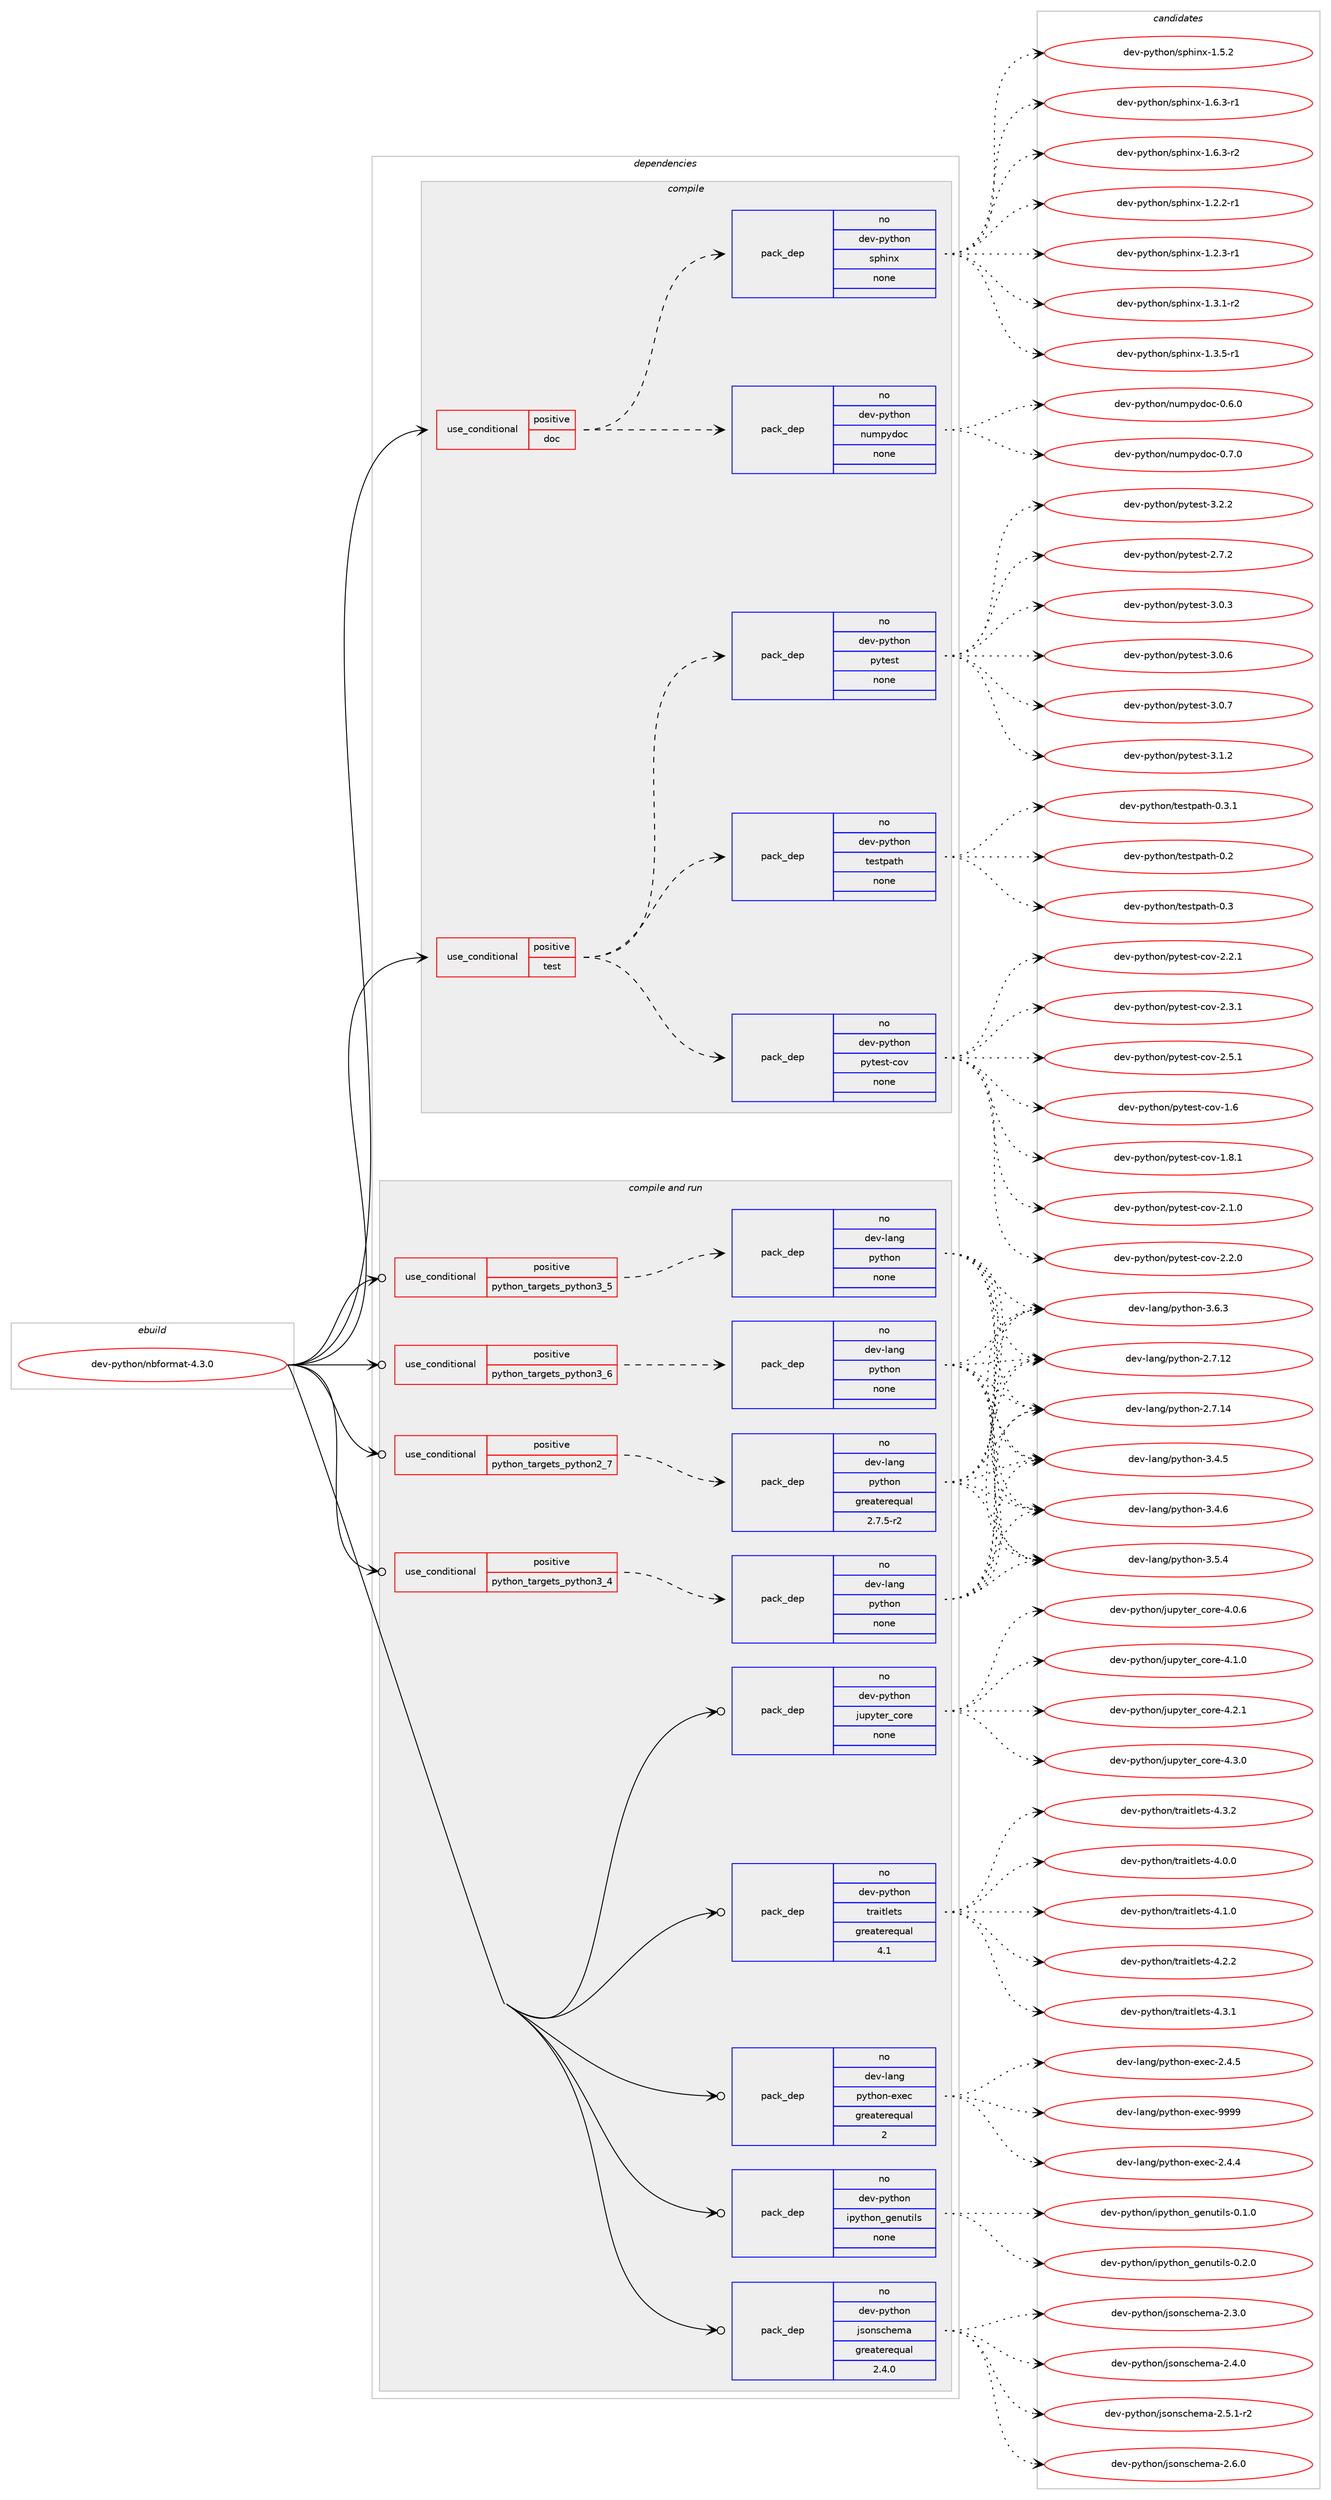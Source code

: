 digraph prolog {

# *************
# Graph options
# *************

newrank=true;
concentrate=true;
compound=true;
graph [rankdir=LR,fontname=Helvetica,fontsize=10,ranksep=1.5];#, ranksep=2.5, nodesep=0.2];
edge  [arrowhead=vee];
node  [fontname=Helvetica,fontsize=10];

# **********
# The ebuild
# **********

subgraph cluster_leftcol {
color=gray;
rank=same;
label=<<i>ebuild</i>>;
id [label="dev-python/nbformat-4.3.0", color=red, width=4, href="../dev-python/nbformat-4.3.0.svg"];
}

# ****************
# The dependencies
# ****************

subgraph cluster_midcol {
color=gray;
label=<<i>dependencies</i>>;
subgraph cluster_compile {
fillcolor="#eeeeee";
style=filled;
label=<<i>compile</i>>;
subgraph cond35901 {
dependency167524 [label=<<TABLE BORDER="0" CELLBORDER="1" CELLSPACING="0" CELLPADDING="4"><TR><TD ROWSPAN="3" CELLPADDING="10">use_conditional</TD></TR><TR><TD>positive</TD></TR><TR><TD>doc</TD></TR></TABLE>>, shape=none, color=red];
subgraph pack127768 {
dependency167525 [label=<<TABLE BORDER="0" CELLBORDER="1" CELLSPACING="0" CELLPADDING="4" WIDTH="220"><TR><TD ROWSPAN="6" CELLPADDING="30">pack_dep</TD></TR><TR><TD WIDTH="110">no</TD></TR><TR><TD>dev-python</TD></TR><TR><TD>sphinx</TD></TR><TR><TD>none</TD></TR><TR><TD></TD></TR></TABLE>>, shape=none, color=blue];
}
dependency167524:e -> dependency167525:w [weight=20,style="dashed",arrowhead="vee"];
subgraph pack127769 {
dependency167526 [label=<<TABLE BORDER="0" CELLBORDER="1" CELLSPACING="0" CELLPADDING="4" WIDTH="220"><TR><TD ROWSPAN="6" CELLPADDING="30">pack_dep</TD></TR><TR><TD WIDTH="110">no</TD></TR><TR><TD>dev-python</TD></TR><TR><TD>numpydoc</TD></TR><TR><TD>none</TD></TR><TR><TD></TD></TR></TABLE>>, shape=none, color=blue];
}
dependency167524:e -> dependency167526:w [weight=20,style="dashed",arrowhead="vee"];
}
id:e -> dependency167524:w [weight=20,style="solid",arrowhead="vee"];
subgraph cond35902 {
dependency167527 [label=<<TABLE BORDER="0" CELLBORDER="1" CELLSPACING="0" CELLPADDING="4"><TR><TD ROWSPAN="3" CELLPADDING="10">use_conditional</TD></TR><TR><TD>positive</TD></TR><TR><TD>test</TD></TR></TABLE>>, shape=none, color=red];
subgraph pack127770 {
dependency167528 [label=<<TABLE BORDER="0" CELLBORDER="1" CELLSPACING="0" CELLPADDING="4" WIDTH="220"><TR><TD ROWSPAN="6" CELLPADDING="30">pack_dep</TD></TR><TR><TD WIDTH="110">no</TD></TR><TR><TD>dev-python</TD></TR><TR><TD>testpath</TD></TR><TR><TD>none</TD></TR><TR><TD></TD></TR></TABLE>>, shape=none, color=blue];
}
dependency167527:e -> dependency167528:w [weight=20,style="dashed",arrowhead="vee"];
subgraph pack127771 {
dependency167529 [label=<<TABLE BORDER="0" CELLBORDER="1" CELLSPACING="0" CELLPADDING="4" WIDTH="220"><TR><TD ROWSPAN="6" CELLPADDING="30">pack_dep</TD></TR><TR><TD WIDTH="110">no</TD></TR><TR><TD>dev-python</TD></TR><TR><TD>pytest</TD></TR><TR><TD>none</TD></TR><TR><TD></TD></TR></TABLE>>, shape=none, color=blue];
}
dependency167527:e -> dependency167529:w [weight=20,style="dashed",arrowhead="vee"];
subgraph pack127772 {
dependency167530 [label=<<TABLE BORDER="0" CELLBORDER="1" CELLSPACING="0" CELLPADDING="4" WIDTH="220"><TR><TD ROWSPAN="6" CELLPADDING="30">pack_dep</TD></TR><TR><TD WIDTH="110">no</TD></TR><TR><TD>dev-python</TD></TR><TR><TD>pytest-cov</TD></TR><TR><TD>none</TD></TR><TR><TD></TD></TR></TABLE>>, shape=none, color=blue];
}
dependency167527:e -> dependency167530:w [weight=20,style="dashed",arrowhead="vee"];
}
id:e -> dependency167527:w [weight=20,style="solid",arrowhead="vee"];
}
subgraph cluster_compileandrun {
fillcolor="#eeeeee";
style=filled;
label=<<i>compile and run</i>>;
subgraph cond35903 {
dependency167531 [label=<<TABLE BORDER="0" CELLBORDER="1" CELLSPACING="0" CELLPADDING="4"><TR><TD ROWSPAN="3" CELLPADDING="10">use_conditional</TD></TR><TR><TD>positive</TD></TR><TR><TD>python_targets_python2_7</TD></TR></TABLE>>, shape=none, color=red];
subgraph pack127773 {
dependency167532 [label=<<TABLE BORDER="0" CELLBORDER="1" CELLSPACING="0" CELLPADDING="4" WIDTH="220"><TR><TD ROWSPAN="6" CELLPADDING="30">pack_dep</TD></TR><TR><TD WIDTH="110">no</TD></TR><TR><TD>dev-lang</TD></TR><TR><TD>python</TD></TR><TR><TD>greaterequal</TD></TR><TR><TD>2.7.5-r2</TD></TR></TABLE>>, shape=none, color=blue];
}
dependency167531:e -> dependency167532:w [weight=20,style="dashed",arrowhead="vee"];
}
id:e -> dependency167531:w [weight=20,style="solid",arrowhead="odotvee"];
subgraph cond35904 {
dependency167533 [label=<<TABLE BORDER="0" CELLBORDER="1" CELLSPACING="0" CELLPADDING="4"><TR><TD ROWSPAN="3" CELLPADDING="10">use_conditional</TD></TR><TR><TD>positive</TD></TR><TR><TD>python_targets_python3_4</TD></TR></TABLE>>, shape=none, color=red];
subgraph pack127774 {
dependency167534 [label=<<TABLE BORDER="0" CELLBORDER="1" CELLSPACING="0" CELLPADDING="4" WIDTH="220"><TR><TD ROWSPAN="6" CELLPADDING="30">pack_dep</TD></TR><TR><TD WIDTH="110">no</TD></TR><TR><TD>dev-lang</TD></TR><TR><TD>python</TD></TR><TR><TD>none</TD></TR><TR><TD></TD></TR></TABLE>>, shape=none, color=blue];
}
dependency167533:e -> dependency167534:w [weight=20,style="dashed",arrowhead="vee"];
}
id:e -> dependency167533:w [weight=20,style="solid",arrowhead="odotvee"];
subgraph cond35905 {
dependency167535 [label=<<TABLE BORDER="0" CELLBORDER="1" CELLSPACING="0" CELLPADDING="4"><TR><TD ROWSPAN="3" CELLPADDING="10">use_conditional</TD></TR><TR><TD>positive</TD></TR><TR><TD>python_targets_python3_5</TD></TR></TABLE>>, shape=none, color=red];
subgraph pack127775 {
dependency167536 [label=<<TABLE BORDER="0" CELLBORDER="1" CELLSPACING="0" CELLPADDING="4" WIDTH="220"><TR><TD ROWSPAN="6" CELLPADDING="30">pack_dep</TD></TR><TR><TD WIDTH="110">no</TD></TR><TR><TD>dev-lang</TD></TR><TR><TD>python</TD></TR><TR><TD>none</TD></TR><TR><TD></TD></TR></TABLE>>, shape=none, color=blue];
}
dependency167535:e -> dependency167536:w [weight=20,style="dashed",arrowhead="vee"];
}
id:e -> dependency167535:w [weight=20,style="solid",arrowhead="odotvee"];
subgraph cond35906 {
dependency167537 [label=<<TABLE BORDER="0" CELLBORDER="1" CELLSPACING="0" CELLPADDING="4"><TR><TD ROWSPAN="3" CELLPADDING="10">use_conditional</TD></TR><TR><TD>positive</TD></TR><TR><TD>python_targets_python3_6</TD></TR></TABLE>>, shape=none, color=red];
subgraph pack127776 {
dependency167538 [label=<<TABLE BORDER="0" CELLBORDER="1" CELLSPACING="0" CELLPADDING="4" WIDTH="220"><TR><TD ROWSPAN="6" CELLPADDING="30">pack_dep</TD></TR><TR><TD WIDTH="110">no</TD></TR><TR><TD>dev-lang</TD></TR><TR><TD>python</TD></TR><TR><TD>none</TD></TR><TR><TD></TD></TR></TABLE>>, shape=none, color=blue];
}
dependency167537:e -> dependency167538:w [weight=20,style="dashed",arrowhead="vee"];
}
id:e -> dependency167537:w [weight=20,style="solid",arrowhead="odotvee"];
subgraph pack127777 {
dependency167539 [label=<<TABLE BORDER="0" CELLBORDER="1" CELLSPACING="0" CELLPADDING="4" WIDTH="220"><TR><TD ROWSPAN="6" CELLPADDING="30">pack_dep</TD></TR><TR><TD WIDTH="110">no</TD></TR><TR><TD>dev-lang</TD></TR><TR><TD>python-exec</TD></TR><TR><TD>greaterequal</TD></TR><TR><TD>2</TD></TR></TABLE>>, shape=none, color=blue];
}
id:e -> dependency167539:w [weight=20,style="solid",arrowhead="odotvee"];
subgraph pack127778 {
dependency167540 [label=<<TABLE BORDER="0" CELLBORDER="1" CELLSPACING="0" CELLPADDING="4" WIDTH="220"><TR><TD ROWSPAN="6" CELLPADDING="30">pack_dep</TD></TR><TR><TD WIDTH="110">no</TD></TR><TR><TD>dev-python</TD></TR><TR><TD>ipython_genutils</TD></TR><TR><TD>none</TD></TR><TR><TD></TD></TR></TABLE>>, shape=none, color=blue];
}
id:e -> dependency167540:w [weight=20,style="solid",arrowhead="odotvee"];
subgraph pack127779 {
dependency167541 [label=<<TABLE BORDER="0" CELLBORDER="1" CELLSPACING="0" CELLPADDING="4" WIDTH="220"><TR><TD ROWSPAN="6" CELLPADDING="30">pack_dep</TD></TR><TR><TD WIDTH="110">no</TD></TR><TR><TD>dev-python</TD></TR><TR><TD>jsonschema</TD></TR><TR><TD>greaterequal</TD></TR><TR><TD>2.4.0</TD></TR></TABLE>>, shape=none, color=blue];
}
id:e -> dependency167541:w [weight=20,style="solid",arrowhead="odotvee"];
subgraph pack127780 {
dependency167542 [label=<<TABLE BORDER="0" CELLBORDER="1" CELLSPACING="0" CELLPADDING="4" WIDTH="220"><TR><TD ROWSPAN="6" CELLPADDING="30">pack_dep</TD></TR><TR><TD WIDTH="110">no</TD></TR><TR><TD>dev-python</TD></TR><TR><TD>jupyter_core</TD></TR><TR><TD>none</TD></TR><TR><TD></TD></TR></TABLE>>, shape=none, color=blue];
}
id:e -> dependency167542:w [weight=20,style="solid",arrowhead="odotvee"];
subgraph pack127781 {
dependency167543 [label=<<TABLE BORDER="0" CELLBORDER="1" CELLSPACING="0" CELLPADDING="4" WIDTH="220"><TR><TD ROWSPAN="6" CELLPADDING="30">pack_dep</TD></TR><TR><TD WIDTH="110">no</TD></TR><TR><TD>dev-python</TD></TR><TR><TD>traitlets</TD></TR><TR><TD>greaterequal</TD></TR><TR><TD>4.1</TD></TR></TABLE>>, shape=none, color=blue];
}
id:e -> dependency167543:w [weight=20,style="solid",arrowhead="odotvee"];
}
subgraph cluster_run {
fillcolor="#eeeeee";
style=filled;
label=<<i>run</i>>;
}
}

# **************
# The candidates
# **************

subgraph cluster_choices {
rank=same;
color=gray;
label=<<i>candidates</i>>;

subgraph choice127768 {
color=black;
nodesep=1;
choice10010111845112121116104111110471151121041051101204549465046504511449 [label="dev-python/sphinx-1.2.2-r1", color=red, width=4,href="../dev-python/sphinx-1.2.2-r1.svg"];
choice10010111845112121116104111110471151121041051101204549465046514511449 [label="dev-python/sphinx-1.2.3-r1", color=red, width=4,href="../dev-python/sphinx-1.2.3-r1.svg"];
choice10010111845112121116104111110471151121041051101204549465146494511450 [label="dev-python/sphinx-1.3.1-r2", color=red, width=4,href="../dev-python/sphinx-1.3.1-r2.svg"];
choice10010111845112121116104111110471151121041051101204549465146534511449 [label="dev-python/sphinx-1.3.5-r1", color=red, width=4,href="../dev-python/sphinx-1.3.5-r1.svg"];
choice1001011184511212111610411111047115112104105110120454946534650 [label="dev-python/sphinx-1.5.2", color=red, width=4,href="../dev-python/sphinx-1.5.2.svg"];
choice10010111845112121116104111110471151121041051101204549465446514511449 [label="dev-python/sphinx-1.6.3-r1", color=red, width=4,href="../dev-python/sphinx-1.6.3-r1.svg"];
choice10010111845112121116104111110471151121041051101204549465446514511450 [label="dev-python/sphinx-1.6.3-r2", color=red, width=4,href="../dev-python/sphinx-1.6.3-r2.svg"];
dependency167525:e -> choice10010111845112121116104111110471151121041051101204549465046504511449:w [style=dotted,weight="100"];
dependency167525:e -> choice10010111845112121116104111110471151121041051101204549465046514511449:w [style=dotted,weight="100"];
dependency167525:e -> choice10010111845112121116104111110471151121041051101204549465146494511450:w [style=dotted,weight="100"];
dependency167525:e -> choice10010111845112121116104111110471151121041051101204549465146534511449:w [style=dotted,weight="100"];
dependency167525:e -> choice1001011184511212111610411111047115112104105110120454946534650:w [style=dotted,weight="100"];
dependency167525:e -> choice10010111845112121116104111110471151121041051101204549465446514511449:w [style=dotted,weight="100"];
dependency167525:e -> choice10010111845112121116104111110471151121041051101204549465446514511450:w [style=dotted,weight="100"];
}
subgraph choice127769 {
color=black;
nodesep=1;
choice100101118451121211161041111104711011710911212110011199454846544648 [label="dev-python/numpydoc-0.6.0", color=red, width=4,href="../dev-python/numpydoc-0.6.0.svg"];
choice100101118451121211161041111104711011710911212110011199454846554648 [label="dev-python/numpydoc-0.7.0", color=red, width=4,href="../dev-python/numpydoc-0.7.0.svg"];
dependency167526:e -> choice100101118451121211161041111104711011710911212110011199454846544648:w [style=dotted,weight="100"];
dependency167526:e -> choice100101118451121211161041111104711011710911212110011199454846554648:w [style=dotted,weight="100"];
}
subgraph choice127770 {
color=black;
nodesep=1;
choice10010111845112121116104111110471161011151161129711610445484650 [label="dev-python/testpath-0.2", color=red, width=4,href="../dev-python/testpath-0.2.svg"];
choice10010111845112121116104111110471161011151161129711610445484651 [label="dev-python/testpath-0.3", color=red, width=4,href="../dev-python/testpath-0.3.svg"];
choice100101118451121211161041111104711610111511611297116104454846514649 [label="dev-python/testpath-0.3.1", color=red, width=4,href="../dev-python/testpath-0.3.1.svg"];
dependency167528:e -> choice10010111845112121116104111110471161011151161129711610445484650:w [style=dotted,weight="100"];
dependency167528:e -> choice10010111845112121116104111110471161011151161129711610445484651:w [style=dotted,weight="100"];
dependency167528:e -> choice100101118451121211161041111104711610111511611297116104454846514649:w [style=dotted,weight="100"];
}
subgraph choice127771 {
color=black;
nodesep=1;
choice1001011184511212111610411111047112121116101115116455046554650 [label="dev-python/pytest-2.7.2", color=red, width=4,href="../dev-python/pytest-2.7.2.svg"];
choice1001011184511212111610411111047112121116101115116455146484651 [label="dev-python/pytest-3.0.3", color=red, width=4,href="../dev-python/pytest-3.0.3.svg"];
choice1001011184511212111610411111047112121116101115116455146484654 [label="dev-python/pytest-3.0.6", color=red, width=4,href="../dev-python/pytest-3.0.6.svg"];
choice1001011184511212111610411111047112121116101115116455146484655 [label="dev-python/pytest-3.0.7", color=red, width=4,href="../dev-python/pytest-3.0.7.svg"];
choice1001011184511212111610411111047112121116101115116455146494650 [label="dev-python/pytest-3.1.2", color=red, width=4,href="../dev-python/pytest-3.1.2.svg"];
choice1001011184511212111610411111047112121116101115116455146504650 [label="dev-python/pytest-3.2.2", color=red, width=4,href="../dev-python/pytest-3.2.2.svg"];
dependency167529:e -> choice1001011184511212111610411111047112121116101115116455046554650:w [style=dotted,weight="100"];
dependency167529:e -> choice1001011184511212111610411111047112121116101115116455146484651:w [style=dotted,weight="100"];
dependency167529:e -> choice1001011184511212111610411111047112121116101115116455146484654:w [style=dotted,weight="100"];
dependency167529:e -> choice1001011184511212111610411111047112121116101115116455146484655:w [style=dotted,weight="100"];
dependency167529:e -> choice1001011184511212111610411111047112121116101115116455146494650:w [style=dotted,weight="100"];
dependency167529:e -> choice1001011184511212111610411111047112121116101115116455146504650:w [style=dotted,weight="100"];
}
subgraph choice127772 {
color=black;
nodesep=1;
choice1001011184511212111610411111047112121116101115116459911111845494654 [label="dev-python/pytest-cov-1.6", color=red, width=4,href="../dev-python/pytest-cov-1.6.svg"];
choice10010111845112121116104111110471121211161011151164599111118454946564649 [label="dev-python/pytest-cov-1.8.1", color=red, width=4,href="../dev-python/pytest-cov-1.8.1.svg"];
choice10010111845112121116104111110471121211161011151164599111118455046494648 [label="dev-python/pytest-cov-2.1.0", color=red, width=4,href="../dev-python/pytest-cov-2.1.0.svg"];
choice10010111845112121116104111110471121211161011151164599111118455046504648 [label="dev-python/pytest-cov-2.2.0", color=red, width=4,href="../dev-python/pytest-cov-2.2.0.svg"];
choice10010111845112121116104111110471121211161011151164599111118455046504649 [label="dev-python/pytest-cov-2.2.1", color=red, width=4,href="../dev-python/pytest-cov-2.2.1.svg"];
choice10010111845112121116104111110471121211161011151164599111118455046514649 [label="dev-python/pytest-cov-2.3.1", color=red, width=4,href="../dev-python/pytest-cov-2.3.1.svg"];
choice10010111845112121116104111110471121211161011151164599111118455046534649 [label="dev-python/pytest-cov-2.5.1", color=red, width=4,href="../dev-python/pytest-cov-2.5.1.svg"];
dependency167530:e -> choice1001011184511212111610411111047112121116101115116459911111845494654:w [style=dotted,weight="100"];
dependency167530:e -> choice10010111845112121116104111110471121211161011151164599111118454946564649:w [style=dotted,weight="100"];
dependency167530:e -> choice10010111845112121116104111110471121211161011151164599111118455046494648:w [style=dotted,weight="100"];
dependency167530:e -> choice10010111845112121116104111110471121211161011151164599111118455046504648:w [style=dotted,weight="100"];
dependency167530:e -> choice10010111845112121116104111110471121211161011151164599111118455046504649:w [style=dotted,weight="100"];
dependency167530:e -> choice10010111845112121116104111110471121211161011151164599111118455046514649:w [style=dotted,weight="100"];
dependency167530:e -> choice10010111845112121116104111110471121211161011151164599111118455046534649:w [style=dotted,weight="100"];
}
subgraph choice127773 {
color=black;
nodesep=1;
choice10010111845108971101034711212111610411111045504655464950 [label="dev-lang/python-2.7.12", color=red, width=4,href="../dev-lang/python-2.7.12.svg"];
choice10010111845108971101034711212111610411111045504655464952 [label="dev-lang/python-2.7.14", color=red, width=4,href="../dev-lang/python-2.7.14.svg"];
choice100101118451089711010347112121116104111110455146524653 [label="dev-lang/python-3.4.5", color=red, width=4,href="../dev-lang/python-3.4.5.svg"];
choice100101118451089711010347112121116104111110455146524654 [label="dev-lang/python-3.4.6", color=red, width=4,href="../dev-lang/python-3.4.6.svg"];
choice100101118451089711010347112121116104111110455146534652 [label="dev-lang/python-3.5.4", color=red, width=4,href="../dev-lang/python-3.5.4.svg"];
choice100101118451089711010347112121116104111110455146544651 [label="dev-lang/python-3.6.3", color=red, width=4,href="../dev-lang/python-3.6.3.svg"];
dependency167532:e -> choice10010111845108971101034711212111610411111045504655464950:w [style=dotted,weight="100"];
dependency167532:e -> choice10010111845108971101034711212111610411111045504655464952:w [style=dotted,weight="100"];
dependency167532:e -> choice100101118451089711010347112121116104111110455146524653:w [style=dotted,weight="100"];
dependency167532:e -> choice100101118451089711010347112121116104111110455146524654:w [style=dotted,weight="100"];
dependency167532:e -> choice100101118451089711010347112121116104111110455146534652:w [style=dotted,weight="100"];
dependency167532:e -> choice100101118451089711010347112121116104111110455146544651:w [style=dotted,weight="100"];
}
subgraph choice127774 {
color=black;
nodesep=1;
choice10010111845108971101034711212111610411111045504655464950 [label="dev-lang/python-2.7.12", color=red, width=4,href="../dev-lang/python-2.7.12.svg"];
choice10010111845108971101034711212111610411111045504655464952 [label="dev-lang/python-2.7.14", color=red, width=4,href="../dev-lang/python-2.7.14.svg"];
choice100101118451089711010347112121116104111110455146524653 [label="dev-lang/python-3.4.5", color=red, width=4,href="../dev-lang/python-3.4.5.svg"];
choice100101118451089711010347112121116104111110455146524654 [label="dev-lang/python-3.4.6", color=red, width=4,href="../dev-lang/python-3.4.6.svg"];
choice100101118451089711010347112121116104111110455146534652 [label="dev-lang/python-3.5.4", color=red, width=4,href="../dev-lang/python-3.5.4.svg"];
choice100101118451089711010347112121116104111110455146544651 [label="dev-lang/python-3.6.3", color=red, width=4,href="../dev-lang/python-3.6.3.svg"];
dependency167534:e -> choice10010111845108971101034711212111610411111045504655464950:w [style=dotted,weight="100"];
dependency167534:e -> choice10010111845108971101034711212111610411111045504655464952:w [style=dotted,weight="100"];
dependency167534:e -> choice100101118451089711010347112121116104111110455146524653:w [style=dotted,weight="100"];
dependency167534:e -> choice100101118451089711010347112121116104111110455146524654:w [style=dotted,weight="100"];
dependency167534:e -> choice100101118451089711010347112121116104111110455146534652:w [style=dotted,weight="100"];
dependency167534:e -> choice100101118451089711010347112121116104111110455146544651:w [style=dotted,weight="100"];
}
subgraph choice127775 {
color=black;
nodesep=1;
choice10010111845108971101034711212111610411111045504655464950 [label="dev-lang/python-2.7.12", color=red, width=4,href="../dev-lang/python-2.7.12.svg"];
choice10010111845108971101034711212111610411111045504655464952 [label="dev-lang/python-2.7.14", color=red, width=4,href="../dev-lang/python-2.7.14.svg"];
choice100101118451089711010347112121116104111110455146524653 [label="dev-lang/python-3.4.5", color=red, width=4,href="../dev-lang/python-3.4.5.svg"];
choice100101118451089711010347112121116104111110455146524654 [label="dev-lang/python-3.4.6", color=red, width=4,href="../dev-lang/python-3.4.6.svg"];
choice100101118451089711010347112121116104111110455146534652 [label="dev-lang/python-3.5.4", color=red, width=4,href="../dev-lang/python-3.5.4.svg"];
choice100101118451089711010347112121116104111110455146544651 [label="dev-lang/python-3.6.3", color=red, width=4,href="../dev-lang/python-3.6.3.svg"];
dependency167536:e -> choice10010111845108971101034711212111610411111045504655464950:w [style=dotted,weight="100"];
dependency167536:e -> choice10010111845108971101034711212111610411111045504655464952:w [style=dotted,weight="100"];
dependency167536:e -> choice100101118451089711010347112121116104111110455146524653:w [style=dotted,weight="100"];
dependency167536:e -> choice100101118451089711010347112121116104111110455146524654:w [style=dotted,weight="100"];
dependency167536:e -> choice100101118451089711010347112121116104111110455146534652:w [style=dotted,weight="100"];
dependency167536:e -> choice100101118451089711010347112121116104111110455146544651:w [style=dotted,weight="100"];
}
subgraph choice127776 {
color=black;
nodesep=1;
choice10010111845108971101034711212111610411111045504655464950 [label="dev-lang/python-2.7.12", color=red, width=4,href="../dev-lang/python-2.7.12.svg"];
choice10010111845108971101034711212111610411111045504655464952 [label="dev-lang/python-2.7.14", color=red, width=4,href="../dev-lang/python-2.7.14.svg"];
choice100101118451089711010347112121116104111110455146524653 [label="dev-lang/python-3.4.5", color=red, width=4,href="../dev-lang/python-3.4.5.svg"];
choice100101118451089711010347112121116104111110455146524654 [label="dev-lang/python-3.4.6", color=red, width=4,href="../dev-lang/python-3.4.6.svg"];
choice100101118451089711010347112121116104111110455146534652 [label="dev-lang/python-3.5.4", color=red, width=4,href="../dev-lang/python-3.5.4.svg"];
choice100101118451089711010347112121116104111110455146544651 [label="dev-lang/python-3.6.3", color=red, width=4,href="../dev-lang/python-3.6.3.svg"];
dependency167538:e -> choice10010111845108971101034711212111610411111045504655464950:w [style=dotted,weight="100"];
dependency167538:e -> choice10010111845108971101034711212111610411111045504655464952:w [style=dotted,weight="100"];
dependency167538:e -> choice100101118451089711010347112121116104111110455146524653:w [style=dotted,weight="100"];
dependency167538:e -> choice100101118451089711010347112121116104111110455146524654:w [style=dotted,weight="100"];
dependency167538:e -> choice100101118451089711010347112121116104111110455146534652:w [style=dotted,weight="100"];
dependency167538:e -> choice100101118451089711010347112121116104111110455146544651:w [style=dotted,weight="100"];
}
subgraph choice127777 {
color=black;
nodesep=1;
choice1001011184510897110103471121211161041111104510112010199455046524652 [label="dev-lang/python-exec-2.4.4", color=red, width=4,href="../dev-lang/python-exec-2.4.4.svg"];
choice1001011184510897110103471121211161041111104510112010199455046524653 [label="dev-lang/python-exec-2.4.5", color=red, width=4,href="../dev-lang/python-exec-2.4.5.svg"];
choice10010111845108971101034711212111610411111045101120101994557575757 [label="dev-lang/python-exec-9999", color=red, width=4,href="../dev-lang/python-exec-9999.svg"];
dependency167539:e -> choice1001011184510897110103471121211161041111104510112010199455046524652:w [style=dotted,weight="100"];
dependency167539:e -> choice1001011184510897110103471121211161041111104510112010199455046524653:w [style=dotted,weight="100"];
dependency167539:e -> choice10010111845108971101034711212111610411111045101120101994557575757:w [style=dotted,weight="100"];
}
subgraph choice127778 {
color=black;
nodesep=1;
choice100101118451121211161041111104710511212111610411111095103101110117116105108115454846494648 [label="dev-python/ipython_genutils-0.1.0", color=red, width=4,href="../dev-python/ipython_genutils-0.1.0.svg"];
choice100101118451121211161041111104710511212111610411111095103101110117116105108115454846504648 [label="dev-python/ipython_genutils-0.2.0", color=red, width=4,href="../dev-python/ipython_genutils-0.2.0.svg"];
dependency167540:e -> choice100101118451121211161041111104710511212111610411111095103101110117116105108115454846494648:w [style=dotted,weight="100"];
dependency167540:e -> choice100101118451121211161041111104710511212111610411111095103101110117116105108115454846504648:w [style=dotted,weight="100"];
}
subgraph choice127779 {
color=black;
nodesep=1;
choice10010111845112121116104111110471061151111101159910410110997455046514648 [label="dev-python/jsonschema-2.3.0", color=red, width=4,href="../dev-python/jsonschema-2.3.0.svg"];
choice10010111845112121116104111110471061151111101159910410110997455046524648 [label="dev-python/jsonschema-2.4.0", color=red, width=4,href="../dev-python/jsonschema-2.4.0.svg"];
choice100101118451121211161041111104710611511111011599104101109974550465346494511450 [label="dev-python/jsonschema-2.5.1-r2", color=red, width=4,href="../dev-python/jsonschema-2.5.1-r2.svg"];
choice10010111845112121116104111110471061151111101159910410110997455046544648 [label="dev-python/jsonschema-2.6.0", color=red, width=4,href="../dev-python/jsonschema-2.6.0.svg"];
dependency167541:e -> choice10010111845112121116104111110471061151111101159910410110997455046514648:w [style=dotted,weight="100"];
dependency167541:e -> choice10010111845112121116104111110471061151111101159910410110997455046524648:w [style=dotted,weight="100"];
dependency167541:e -> choice100101118451121211161041111104710611511111011599104101109974550465346494511450:w [style=dotted,weight="100"];
dependency167541:e -> choice10010111845112121116104111110471061151111101159910410110997455046544648:w [style=dotted,weight="100"];
}
subgraph choice127780 {
color=black;
nodesep=1;
choice10010111845112121116104111110471061171121211161011149599111114101455246484654 [label="dev-python/jupyter_core-4.0.6", color=red, width=4,href="../dev-python/jupyter_core-4.0.6.svg"];
choice10010111845112121116104111110471061171121211161011149599111114101455246494648 [label="dev-python/jupyter_core-4.1.0", color=red, width=4,href="../dev-python/jupyter_core-4.1.0.svg"];
choice10010111845112121116104111110471061171121211161011149599111114101455246504649 [label="dev-python/jupyter_core-4.2.1", color=red, width=4,href="../dev-python/jupyter_core-4.2.1.svg"];
choice10010111845112121116104111110471061171121211161011149599111114101455246514648 [label="dev-python/jupyter_core-4.3.0", color=red, width=4,href="../dev-python/jupyter_core-4.3.0.svg"];
dependency167542:e -> choice10010111845112121116104111110471061171121211161011149599111114101455246484654:w [style=dotted,weight="100"];
dependency167542:e -> choice10010111845112121116104111110471061171121211161011149599111114101455246494648:w [style=dotted,weight="100"];
dependency167542:e -> choice10010111845112121116104111110471061171121211161011149599111114101455246504649:w [style=dotted,weight="100"];
dependency167542:e -> choice10010111845112121116104111110471061171121211161011149599111114101455246514648:w [style=dotted,weight="100"];
}
subgraph choice127781 {
color=black;
nodesep=1;
choice100101118451121211161041111104711611497105116108101116115455246484648 [label="dev-python/traitlets-4.0.0", color=red, width=4,href="../dev-python/traitlets-4.0.0.svg"];
choice100101118451121211161041111104711611497105116108101116115455246494648 [label="dev-python/traitlets-4.1.0", color=red, width=4,href="../dev-python/traitlets-4.1.0.svg"];
choice100101118451121211161041111104711611497105116108101116115455246504650 [label="dev-python/traitlets-4.2.2", color=red, width=4,href="../dev-python/traitlets-4.2.2.svg"];
choice100101118451121211161041111104711611497105116108101116115455246514649 [label="dev-python/traitlets-4.3.1", color=red, width=4,href="../dev-python/traitlets-4.3.1.svg"];
choice100101118451121211161041111104711611497105116108101116115455246514650 [label="dev-python/traitlets-4.3.2", color=red, width=4,href="../dev-python/traitlets-4.3.2.svg"];
dependency167543:e -> choice100101118451121211161041111104711611497105116108101116115455246484648:w [style=dotted,weight="100"];
dependency167543:e -> choice100101118451121211161041111104711611497105116108101116115455246494648:w [style=dotted,weight="100"];
dependency167543:e -> choice100101118451121211161041111104711611497105116108101116115455246504650:w [style=dotted,weight="100"];
dependency167543:e -> choice100101118451121211161041111104711611497105116108101116115455246514649:w [style=dotted,weight="100"];
dependency167543:e -> choice100101118451121211161041111104711611497105116108101116115455246514650:w [style=dotted,weight="100"];
}
}

}
